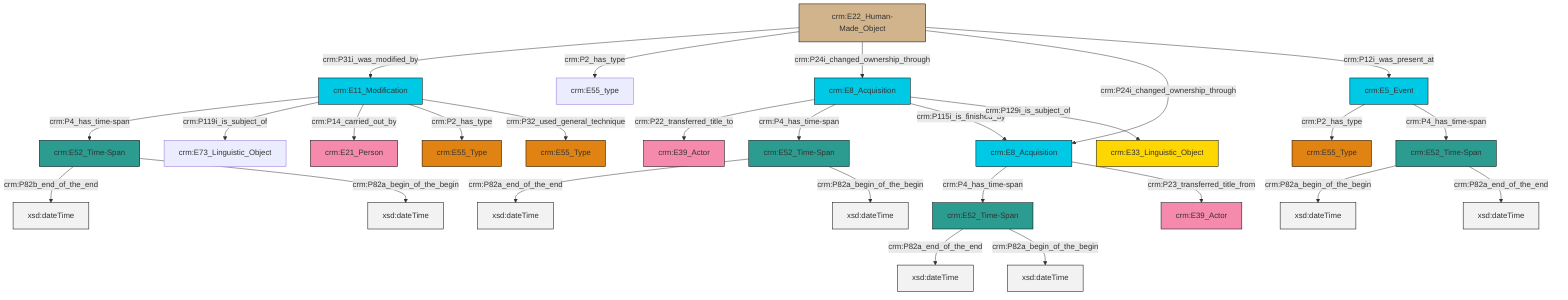graph TD
classDef Literal fill:#f2f2f2,stroke:#000000;
classDef CRM_Entity fill:#FFFFFF,stroke:#000000;
classDef Temporal_Entity fill:#00C9E6, stroke:#000000;
classDef Type fill:#E18312, stroke:#000000;
classDef Time-Span fill:#2C9C91, stroke:#000000;
classDef Appellation fill:#FFEB7F, stroke:#000000;
classDef Place fill:#008836, stroke:#000000;
classDef Persistent_Item fill:#B266B2, stroke:#000000;
classDef Conceptual_Object fill:#FFD700, stroke:#000000;
classDef Physical_Thing fill:#D2B48C, stroke:#000000;
classDef Actor fill:#f58aad, stroke:#000000;
classDef PC_Classes fill:#4ce600, stroke:#000000;
classDef Multi fill:#cccccc,stroke:#000000;

0["crm:E52_Time-Span"]:::Time-Span -->|crm:P82a_end_of_the_end| 1[xsd:dateTime]:::Literal
2["crm:E5_Event"]:::Temporal_Entity -->|crm:P2_has_type| 3["crm:E55_Type"]:::Type
8["crm:E8_Acquisition"]:::Temporal_Entity -->|crm:P4_has_time-span| 9["crm:E52_Time-Span"]:::Time-Span
10["crm:E22_Human-Made_Object"]:::Physical_Thing -->|crm:P31i_was_modified_by| 11["crm:E11_Modification"]:::Temporal_Entity
10["crm:E22_Human-Made_Object"]:::Physical_Thing -->|crm:P2_has_type| 14["crm:E55_type"]:::Default
11["crm:E11_Modification"]:::Temporal_Entity -->|crm:P4_has_time-span| 15["crm:E52_Time-Span"]:::Time-Span
16["crm:E8_Acquisition"]:::Temporal_Entity -->|crm:P22_transferred_title_to| 12["crm:E39_Actor"]:::Actor
16["crm:E8_Acquisition"]:::Temporal_Entity -->|crm:P4_has_time-span| 0["crm:E52_Time-Span"]:::Time-Span
11["crm:E11_Modification"]:::Temporal_Entity -->|crm:P119i_is_subject_of| 6["crm:E73_Linguistic_Object"]:::Default
10["crm:E22_Human-Made_Object"]:::Physical_Thing -->|crm:P24i_changed_ownership_through| 16["crm:E8_Acquisition"]:::Temporal_Entity
16["crm:E8_Acquisition"]:::Temporal_Entity -->|crm:P115i_is_finished_by| 8["crm:E8_Acquisition"]:::Temporal_Entity
20["crm:E52_Time-Span"]:::Time-Span -->|crm:P82a_begin_of_the_begin| 21[xsd:dateTime]:::Literal
11["crm:E11_Modification"]:::Temporal_Entity -->|crm:P14_carried_out_by| 18["crm:E21_Person"]:::Actor
16["crm:E8_Acquisition"]:::Temporal_Entity -->|crm:P129i_is_subject_of| 23["crm:E33_Linguistic_Object"]:::Conceptual_Object
10["crm:E22_Human-Made_Object"]:::Physical_Thing -->|crm:P24i_changed_ownership_through| 8["crm:E8_Acquisition"]:::Temporal_Entity
0["crm:E52_Time-Span"]:::Time-Span -->|crm:P82a_begin_of_the_begin| 29[xsd:dateTime]:::Literal
11["crm:E11_Modification"]:::Temporal_Entity -->|crm:P2_has_type| 25["crm:E55_Type"]:::Type
20["crm:E52_Time-Span"]:::Time-Span -->|crm:P82a_end_of_the_end| 34[xsd:dateTime]:::Literal
2["crm:E5_Event"]:::Temporal_Entity -->|crm:P4_has_time-span| 20["crm:E52_Time-Span"]:::Time-Span
10["crm:E22_Human-Made_Object"]:::Physical_Thing -->|crm:P12i_was_present_at| 2["crm:E5_Event"]:::Temporal_Entity
8["crm:E8_Acquisition"]:::Temporal_Entity -->|crm:P23_transferred_title_from| 36["crm:E39_Actor"]:::Actor
15["crm:E52_Time-Span"]:::Time-Span -->|crm:P82b_end_of_the_end| 37[xsd:dateTime]:::Literal
15["crm:E52_Time-Span"]:::Time-Span -->|crm:P82a_begin_of_the_begin| 40[xsd:dateTime]:::Literal
9["crm:E52_Time-Span"]:::Time-Span -->|crm:P82a_end_of_the_end| 41[xsd:dateTime]:::Literal
11["crm:E11_Modification"]:::Temporal_Entity -->|crm:P32_used_general_technique| 4["crm:E55_Type"]:::Type
9["crm:E52_Time-Span"]:::Time-Span -->|crm:P82a_begin_of_the_begin| 42[xsd:dateTime]:::Literal